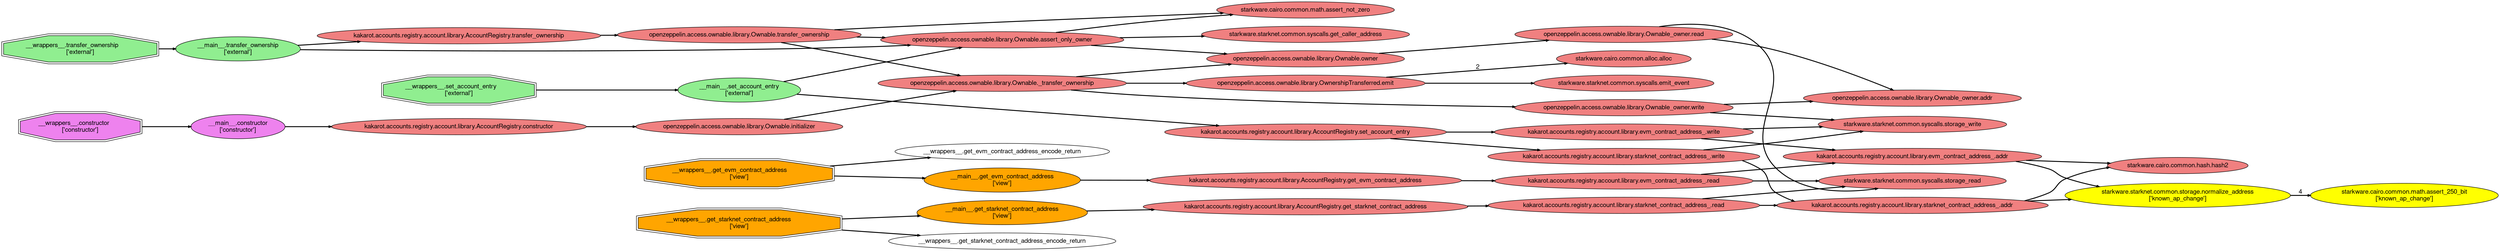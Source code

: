 // Call flow graph
digraph account_registry {
	graph [fontname="Helvetica,Arial,sans-serif" fontsize=20 layout=dot newrank=true rankdir=LR]
	node [fontname="Helvetica,Arial,sans-serif" pencolor="#00000044" shape="rect, plaintext" style=filled]
	edge [arrowsize=0.5 fontname="Helvetica,Arial,sans-serif" labeldistance=3 labelfontcolor="#00000080" penwidth=2]
	0 [label="starkware.cairo.common.alloc.alloc" color="" fillcolor=lightcoral shape=oval style=filled]
	3 [label="starkware.cairo.common.hash.hash2" color="" fillcolor=lightcoral shape=oval style=filled]
	9 [label="starkware.cairo.common.math.assert_not_zero" color="" fillcolor=lightcoral shape=oval style=filled]
	14 [label="starkware.cairo.common.math.assert_250_bit\l['known_ap_change']" color="" fillcolor=yellow shape=oval style=filled]
	27 [label="starkware.starknet.common.storage.normalize_address\l['known_ap_change']" color="" fillcolor=yellow shape=oval style=filled]
	67 [label="starkware.starknet.common.syscalls.get_caller_address" color="" fillcolor=lightcoral shape=oval style=filled]
	74 [label="starkware.starknet.common.syscalls.storage_read" color="" fillcolor=lightcoral shape=oval style=filled]
	82 [label="starkware.starknet.common.syscalls.storage_write" color="" fillcolor=lightcoral shape=oval style=filled]
	90 [label="starkware.starknet.common.syscalls.emit_event" color="" fillcolor=lightcoral shape=oval style=filled]
	100 [label="openzeppelin.access.ownable.library.OwnershipTransferred.emit" color="" fillcolor=lightcoral shape=oval style=filled]
	125 [label="openzeppelin.access.ownable.library.Ownable_owner.addr" color="" fillcolor=lightcoral shape=oval style=filled]
	130 [label="openzeppelin.access.ownable.library.Ownable_owner.read" color="" fillcolor=lightcoral shape=oval style=filled]
	143 [label="openzeppelin.access.ownable.library.Ownable_owner.write" color="" fillcolor=lightcoral shape=oval style=filled]
	155 [label="openzeppelin.access.ownable.library.Ownable.initializer" color="" fillcolor=lightcoral shape=oval style=filled]
	162 [label="openzeppelin.access.ownable.library.Ownable.assert_only_owner" color="" fillcolor=lightcoral shape=oval style=filled]
	177 [label="openzeppelin.access.ownable.library.Ownable.owner" color="" fillcolor=lightcoral shape=oval style=filled]
	183 [label="openzeppelin.access.ownable.library.Ownable.transfer_ownership" color="" fillcolor=lightcoral shape=oval style=filled]
	195 [label="openzeppelin.access.ownable.library.Ownable._transfer_ownership" color="" fillcolor=lightcoral shape=oval style=filled]
	216 [label="kakarot.accounts.registry.account.library.starknet_contract_address_.addr" color="" fillcolor=lightcoral shape=oval style=filled]
	230 [label="kakarot.accounts.registry.account.library.starknet_contract_address_.read" color="" fillcolor=lightcoral shape=oval style=filled]
	244 [label="kakarot.accounts.registry.account.library.starknet_contract_address_.write" color="" fillcolor=lightcoral shape=oval style=filled]
	257 [label="kakarot.accounts.registry.account.library.evm_contract_address_.addr" color="" fillcolor=lightcoral shape=oval style=filled]
	271 [label="kakarot.accounts.registry.account.library.evm_contract_address_.read" color="" fillcolor=lightcoral shape=oval style=filled]
	285 [label="kakarot.accounts.registry.account.library.evm_contract_address_.write" color="" fillcolor=lightcoral shape=oval style=filled]
	298 [label="kakarot.accounts.registry.account.library.AccountRegistry.constructor" color="" fillcolor=lightcoral shape=oval style=filled]
	306 [label="kakarot.accounts.registry.account.library.AccountRegistry.transfer_ownership" color="" fillcolor=lightcoral shape=oval style=filled]
	313 [label="kakarot.accounts.registry.account.library.AccountRegistry.set_account_entry" color="" fillcolor=lightcoral shape=oval style=filled]
	326 [label="kakarot.accounts.registry.account.library.AccountRegistry.get_starknet_contract_address" color="" fillcolor=lightcoral shape=oval style=filled]
	338 [label="kakarot.accounts.registry.account.library.AccountRegistry.get_evm_contract_address" color="" fillcolor=lightcoral shape=oval style=filled]
	350 [label="__main__.constructor\l['constructor']" color="" fillcolor=violet shape=oval style=filled]
	358 [label="__wrappers__.constructor\l['constructor']" color="" fillcolor=violet shape=doubleoctagon style=filled]
	378 [label="__main__.set_account_entry\l['external']" color="" fillcolor=lightgreen shape=oval style=filled]
	389 [label="__wrappers__.set_account_entry\l['external']" color="" fillcolor=lightgreen shape=doubleoctagon style=filled]
	410 [label="__main__.transfer_ownership\l['external']" color="" fillcolor=lightgreen shape=oval style=filled]
	419 [label="__wrappers__.transfer_ownership\l['external']" color="" fillcolor=lightgreen shape=doubleoctagon style=filled]
	438 [label="__main__.get_starknet_contract_address\l['view']" color="" fillcolor=orange shape=oval style=filled]
	446 [label="__wrappers__.get_starknet_contract_address_encode_return" color="" fillcolor=white shape=oval style=solid]
	455 [label="__wrappers__.get_starknet_contract_address\l['view']" color="" fillcolor=orange shape=doubleoctagon style=filled]
	475 [label="__main__.get_evm_contract_address\l['view']" color="" fillcolor=orange shape=oval style=filled]
	483 [label="__wrappers__.get_evm_contract_address_encode_return" color="" fillcolor=white shape=oval style=solid]
	492 [label="__wrappers__.get_evm_contract_address\l['view']" color="" fillcolor=orange shape=doubleoctagon style=filled]
	27 -> 14 [label=4]
	100 -> 0 [label=2]
	100 -> 90
	130 -> 125
	130 -> 74
	143 -> 125
	143 -> 82
	155 -> 195
	162 -> 177
	162 -> 67
	162 -> 9
	177 -> 130
	183 -> 9
	183 -> 162
	183 -> 195
	195 -> 177
	195 -> 143
	195 -> 100
	216 -> 3
	216 -> 27
	230 -> 216
	230 -> 74
	244 -> 216
	244 -> 82
	257 -> 3
	257 -> 27
	271 -> 257
	271 -> 74
	285 -> 257
	285 -> 82
	298 -> 155
	306 -> 183
	313 -> 244
	313 -> 285
	326 -> 230
	338 -> 271
	350 -> 298
	358 -> 350
	378 -> 162
	378 -> 313
	389 -> 378
	410 -> 162
	410 -> 306
	419 -> 410
	438 -> 326
	455 -> 438
	455 -> 446
	475 -> 338
	492 -> 475
	492 -> 483
}
